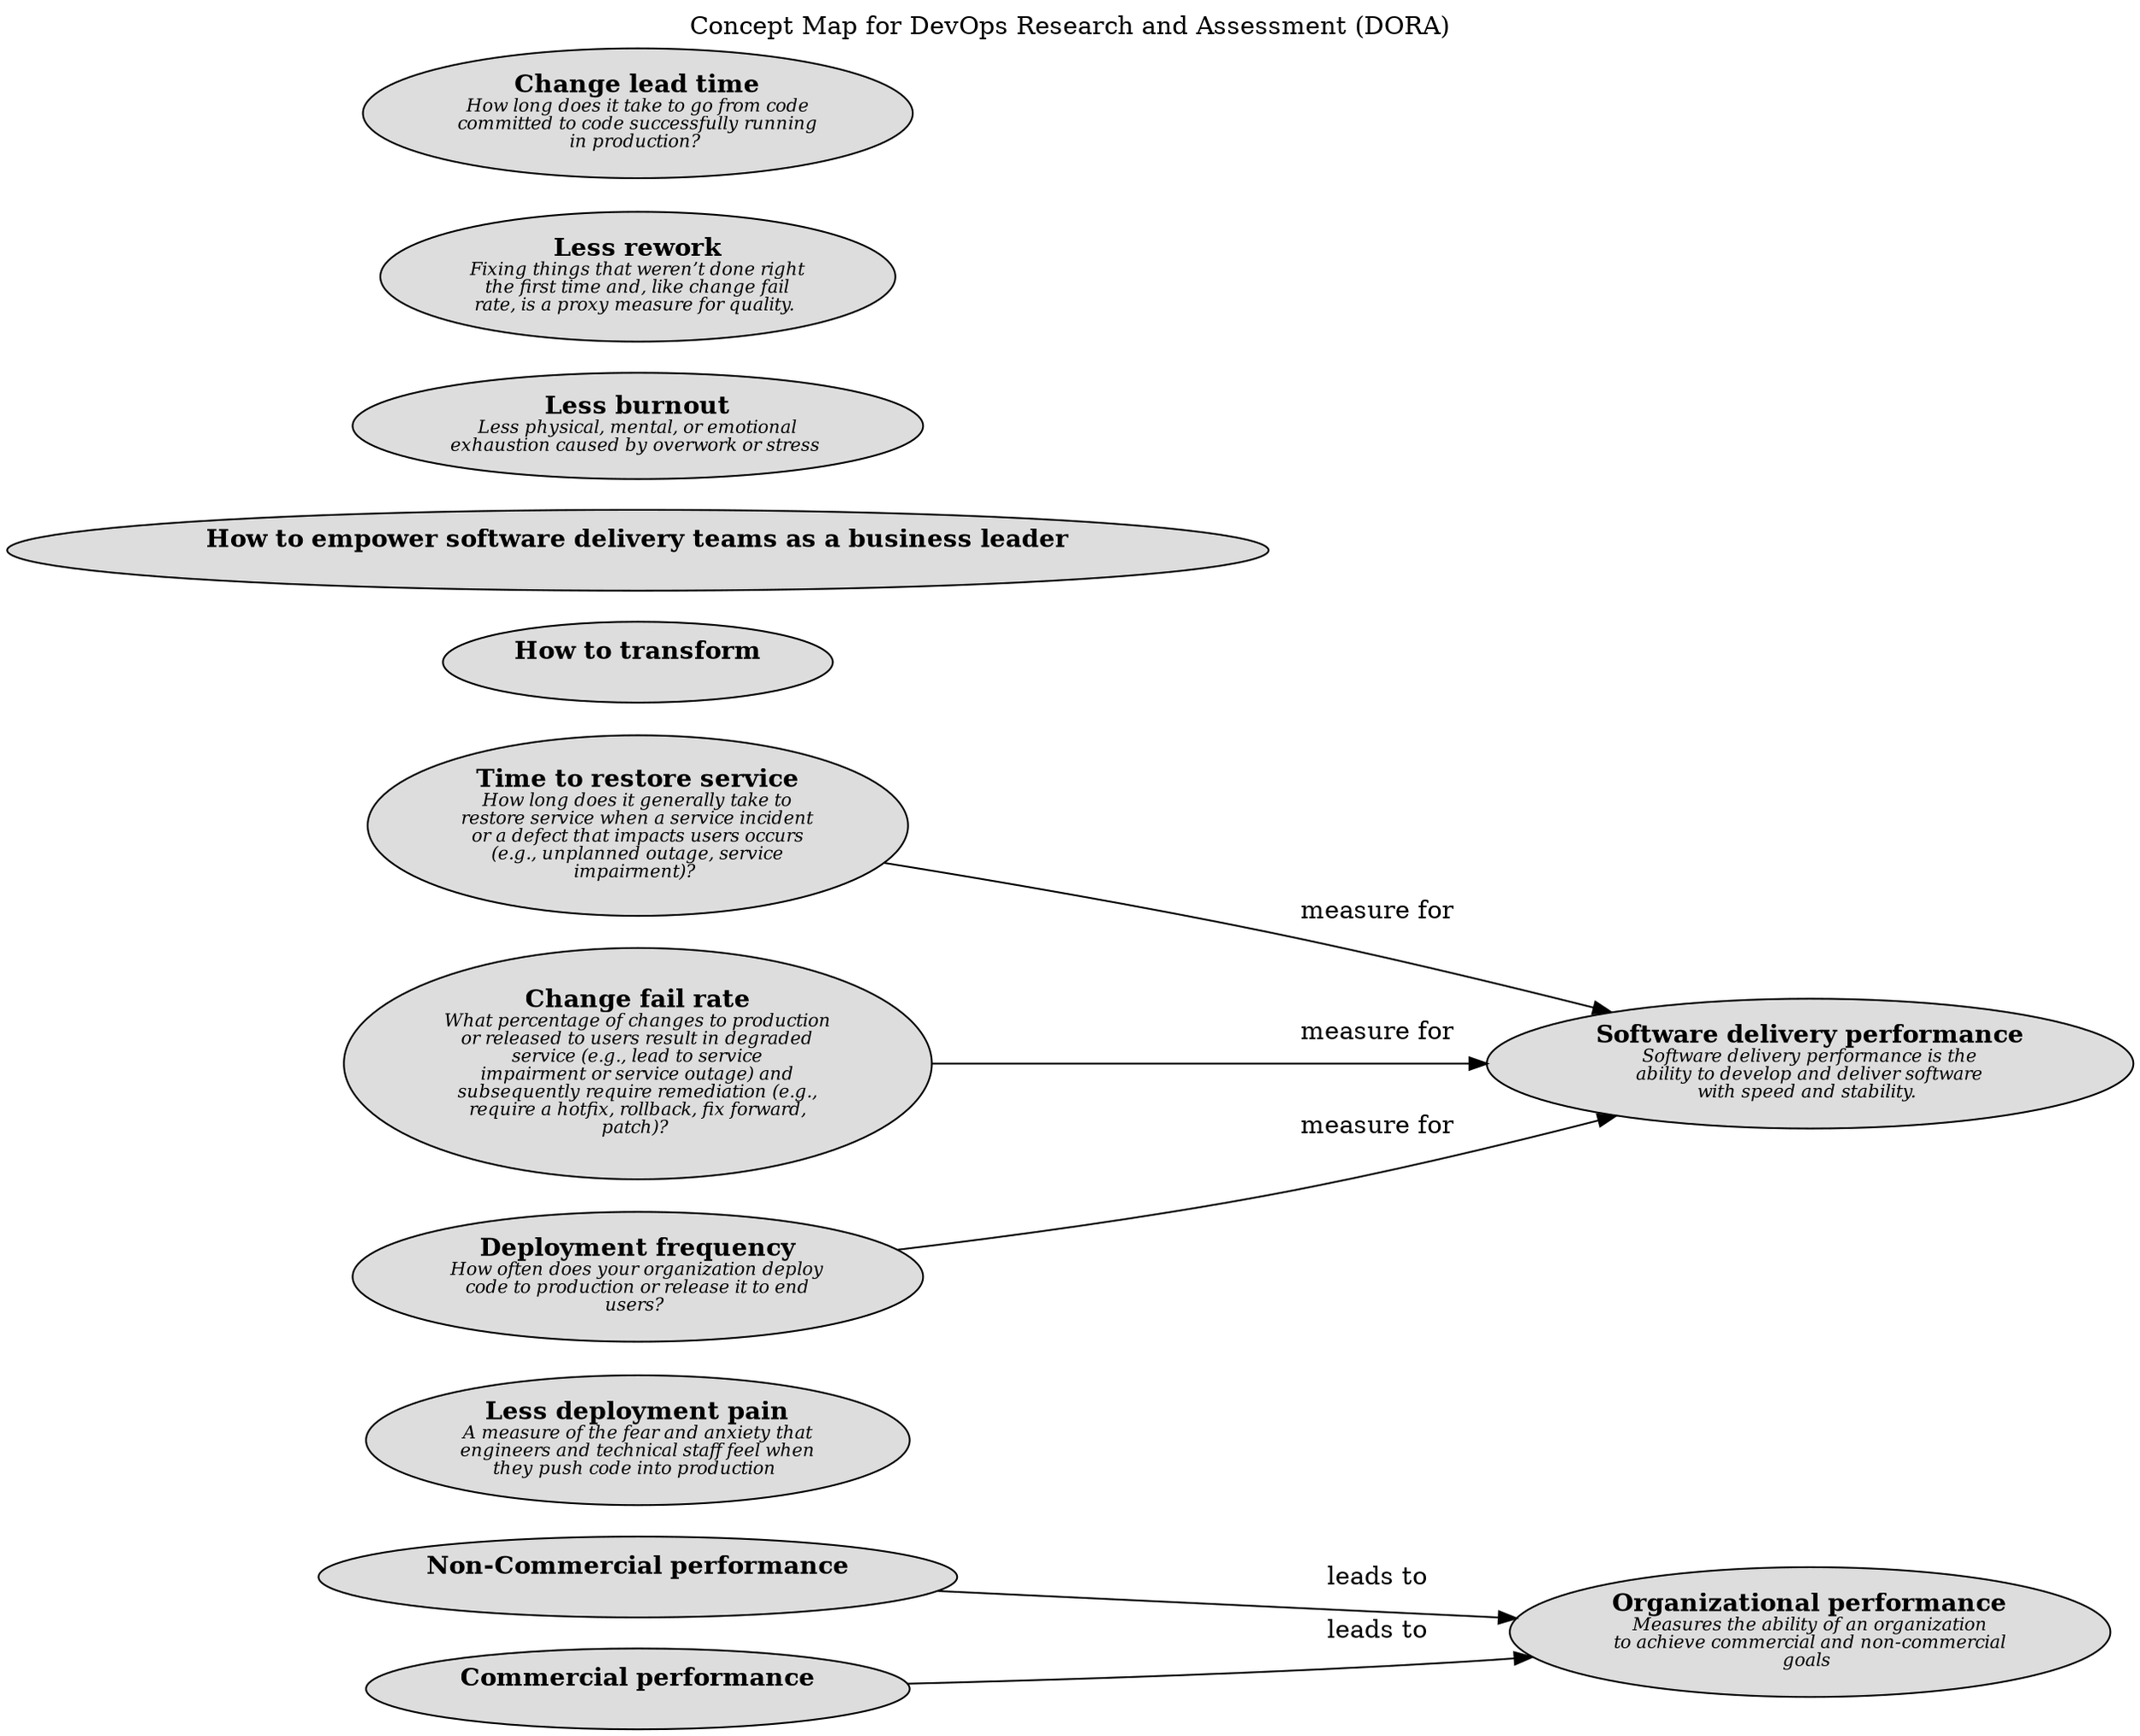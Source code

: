 digraph "Concept Map for DevOps Research and Assessment (DORA)" {
  labelloc= "t"
  label="Concept Map for DevOps Research and Assessment (DORA)"
  rankdir="LR"

  layout=dot
software_development_dora__non_commercial_performance [shape=ellipse style=filled fillcolor="#dddddd" label=<<B>Non-Commercial performance</B><BR/><FONT POINT-SIZE="10"><I> </I></FONT>>]
software_development_dora__less_deployment_pain [shape=ellipse style=filled fillcolor="#dddddd" label=<<B>Less deployment pain</B><BR/><FONT POINT-SIZE="10"><I>A measure of the fear and anxiety that<BR/>engineers and technical staff feel when<BR/>they push code into production </I></FONT>>]
software_development_dora__software_delivery_performance [shape=ellipse style=filled fillcolor="#dddddd" label=<<B>Software delivery performance</B><BR/><FONT POINT-SIZE="10"><I>Software delivery performance is the<BR/>ability to develop and deliver software<BR/>with speed and stability. </I></FONT>>]
software_development_dora__time_to_restore_service [shape=ellipse style=filled fillcolor="#dddddd" label=<<B>Time to restore service</B><BR/><FONT POINT-SIZE="10"><I>How long does it generally take to<BR/>restore service when a service incident<BR/>or a defect that impacts users occurs<BR/>(e.g., unplanned outage, service<BR/>impairment)? </I></FONT>>]
software_development_dora__how_to_transform [shape=ellipse style=filled fillcolor="#dddddd" label=<<B>How to transform</B><BR/><FONT POINT-SIZE="10"><I> </I></FONT>>]
software_development_dora__change_fail_rate [shape=ellipse style=filled fillcolor="#dddddd" label=<<B>Change fail rate</B><BR/><FONT POINT-SIZE="10"><I>What percentage of changes to production<BR/>or released to users result in degraded<BR/>service (e.g., lead to service<BR/>impairment or service outage) and<BR/>subsequently require remediation (e.g.,<BR/>require a hotfix, rollback, fix forward,<BR/>patch)? </I></FONT>>]
software_development_dora__empower_software_delivery_teams_as_a_business_leader [shape=ellipse style=filled fillcolor="#dddddd" label=<<B>How to empower software delivery teams as a business leader</B><BR/><FONT POINT-SIZE="10"><I> </I></FONT>>]
software_development_dora__commercial_performance [shape=ellipse style=filled fillcolor="#dddddd" label=<<B>Commercial performance</B><BR/><FONT POINT-SIZE="10"><I> </I></FONT>>]
software_development_dora__less_burnout [shape=ellipse style=filled fillcolor="#dddddd" label=<<B>Less burnout</B><BR/><FONT POINT-SIZE="10"><I>Less physical, mental, or emotional<BR/>exhaustion caused by overwork or stress </I></FONT>>]
software_development_dora__less_rework [shape=ellipse style=filled fillcolor="#dddddd" label=<<B>Less rework</B><BR/><FONT POINT-SIZE="10"><I>Fixing things that weren’t done right<BR/>the first time and, like change fail<BR/>rate, is a proxy measure for quality. </I></FONT>>]
software_development_dora__deployment_frequency [shape=ellipse style=filled fillcolor="#dddddd" label=<<B>Deployment frequency</B><BR/><FONT POINT-SIZE="10"><I>How often does your organization deploy<BR/>code to production or release it to end<BR/>users? </I></FONT>>]
software_development_dora__organizational_performance [shape=ellipse style=filled fillcolor="#dddddd" label=<<B>Organizational performance</B><BR/><FONT POINT-SIZE="10"><I>Measures the ability of an organization<BR/>to achieve commercial and non-commercial<BR/>goals </I></FONT>>]
software_development_dora__change_lead_time [shape=ellipse style=filled fillcolor="#dddddd" label=<<B>Change lead time</B><BR/><FONT POINT-SIZE="10"><I>How long does it take to go from code<BR/>committed to code successfully running<BR/>in production? </I></FONT>>]
 
software_development_dora__time_to_restore_service -> software_development_dora__software_delivery_performance [label=<measure for<BR/><FONT POINT-SIZE="10"><I> </I></FONT>>]
software_development_dora__commercial_performance -> software_development_dora__organizational_performance [label=<leads to<BR/><FONT POINT-SIZE="10"><I> </I></FONT>>]
software_development_dora__change_fail_rate -> software_development_dora__software_delivery_performance [label=<measure for<BR/><FONT POINT-SIZE="10"><I> </I></FONT>>]
software_development_dora__non_commercial_performance -> software_development_dora__organizational_performance [label=<leads to<BR/><FONT POINT-SIZE="10"><I> </I></FONT>>]
software_development_dora__deployment_frequency -> software_development_dora__software_delivery_performance [label=<measure for<BR/><FONT POINT-SIZE="10"><I> </I></FONT>>]
 
}

// (generated by Overarch with template views/view.dot.cmb)
